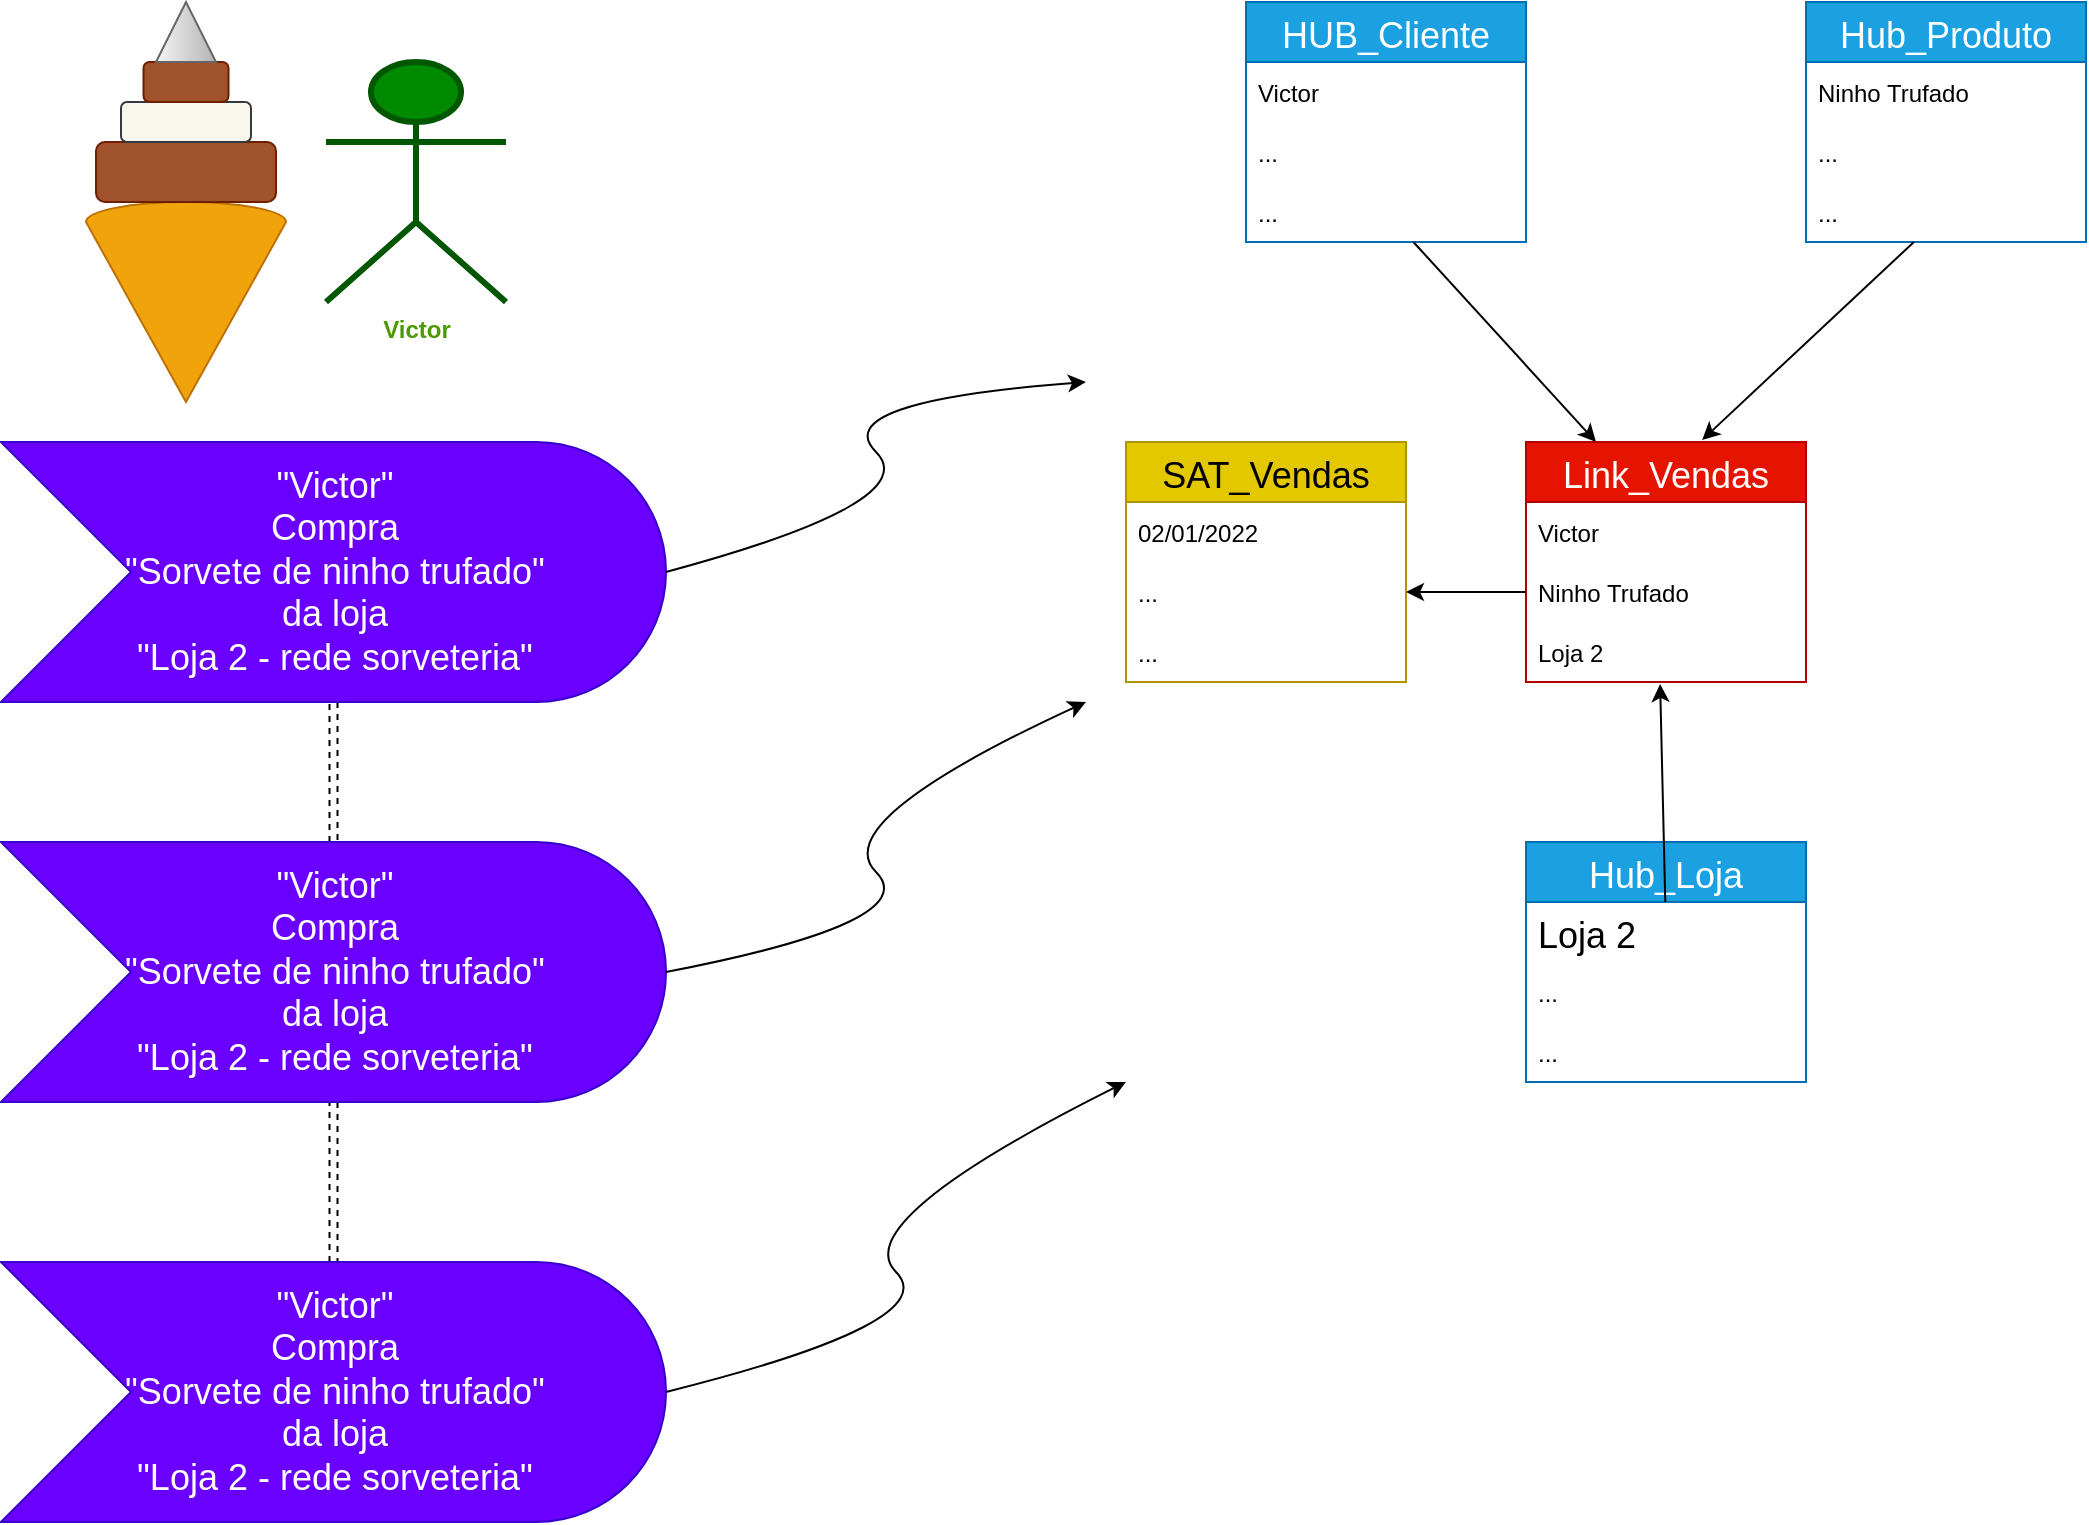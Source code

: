 ﻿<mxfile>
    <diagram id="gZ6Nepc-UxlPVykI1Cv0" name="Página-1">
        <mxGraphModel dx="1240" dy="437" grid="1" gridSize="10" guides="1" tooltips="1" connect="1" arrows="1" fold="1" page="1" pageScale="1" pageWidth="827" pageHeight="1169" math="0" shadow="0">
            <root>
                <mxCell id="0"/>
                <mxCell id="1" parent="0"/>
                <mxCell id="2" value="" style="verticalLabelPosition=bottom;verticalAlign=top;html=1;shape=mxgraph.basic.cone2;dx=0.5;dy=0.9;rotation=-180;fillColor=#f0a30a;fontColor=#000000;strokeColor=#BD7000;" vertex="1" parent="1">
                    <mxGeometry x="50" y="120" width="100" height="100" as="geometry"/>
                </mxCell>
                <mxCell id="3" value="" style="rounded=1;whiteSpace=wrap;html=1;fillColor=#a0522d;fontColor=#ffffff;strokeColor=#6D1F00;" vertex="1" parent="1">
                    <mxGeometry x="55" y="90" width="90" height="30" as="geometry"/>
                </mxCell>
                <mxCell id="4" value="" style="rounded=1;whiteSpace=wrap;html=1;fillColor=#f9f7ed;strokeColor=#36393d;" vertex="1" parent="1">
                    <mxGeometry x="67.5" y="70" width="65" height="20" as="geometry"/>
                </mxCell>
                <mxCell id="5" value="" style="rounded=1;whiteSpace=wrap;html=1;fillColor=#a0522d;fontColor=#ffffff;strokeColor=#6D1F00;" vertex="1" parent="1">
                    <mxGeometry x="78.75" y="50" width="42.5" height="20" as="geometry"/>
                </mxCell>
                <mxCell id="6" value="" style="triangle;whiteSpace=wrap;html=1;rotation=-90;fillColor=#f5f5f5;gradientColor=#b3b3b3;strokeColor=#666666;" vertex="1" parent="1">
                    <mxGeometry x="85" y="20" width="30" height="30" as="geometry"/>
                </mxCell>
                <mxCell id="7" style="edgeStyle=none;html=1;rounded=0;shape=link;dashed=1;" edge="1" parent="1" source="8" target="11">
                    <mxGeometry relative="1" as="geometry"/>
                </mxCell>
                <mxCell id="8" value="&quot;Victor&quot;&lt;br style=&quot;font-size: 18px;&quot;&gt;Compra&lt;br style=&quot;font-size: 18px;&quot;&gt;&quot;Sorvete de ninho trufado&quot;&lt;br style=&quot;font-size: 18px;&quot;&gt;da loja&lt;br style=&quot;font-size: 18px;&quot;&gt;&quot;Loja 2 - rede sorveteria&quot;" style="html=1;outlineConnect=0;whiteSpace=wrap;fillColor=#6a00ff;shape=mxgraph.archimate3.event;strokeColor=#3700CC;fontColor=#ffffff;fontSize=18;" vertex="1" parent="1">
                    <mxGeometry x="7.5" y="240" width="332.5" height="130" as="geometry"/>
                </mxCell>
                <mxCell id="9" value="Victor" style="shape=umlActor;verticalLabelPosition=bottom;verticalAlign=top;html=1;outlineConnect=0;fillColor=#008a00;fontColor=#4D9900;strokeColor=#005700;strokeWidth=3;fontStyle=1" vertex="1" parent="1">
                    <mxGeometry x="170" y="50" width="90" height="120" as="geometry"/>
                </mxCell>
                <mxCell id="10" style="edgeStyle=none;shape=link;rounded=0;html=1;dashed=1;" edge="1" parent="1" source="11" target="12">
                    <mxGeometry relative="1" as="geometry"/>
                </mxCell>
                <mxCell id="11" value="&quot;Victor&quot;&lt;br style=&quot;font-size: 18px;&quot;&gt;Compra&lt;br style=&quot;font-size: 18px;&quot;&gt;&quot;Sorvete de ninho trufado&quot;&lt;br style=&quot;font-size: 18px;&quot;&gt;da loja&lt;br style=&quot;font-size: 18px;&quot;&gt;&quot;Loja 2 - rede sorveteria&quot;" style="html=1;outlineConnect=0;whiteSpace=wrap;fillColor=#6a00ff;shape=mxgraph.archimate3.event;strokeColor=#3700CC;fontColor=#ffffff;fontSize=18;" vertex="1" parent="1">
                    <mxGeometry x="7.5" y="440" width="332.5" height="130" as="geometry"/>
                </mxCell>
                <mxCell id="12" value="&quot;Victor&quot;&lt;br style=&quot;font-size: 18px;&quot;&gt;Compra&lt;br style=&quot;font-size: 18px;&quot;&gt;&quot;Sorvete de ninho trufado&quot;&lt;br style=&quot;font-size: 18px;&quot;&gt;da loja&lt;br style=&quot;font-size: 18px;&quot;&gt;&quot;Loja 2 - rede sorveteria&quot;" style="html=1;outlineConnect=0;whiteSpace=wrap;fillColor=#6a00ff;shape=mxgraph.archimate3.event;strokeColor=#3700CC;fontColor=#ffffff;fontSize=18;" vertex="1" parent="1">
                    <mxGeometry x="7.5" y="650" width="332.5" height="130" as="geometry"/>
                </mxCell>
                <mxCell id="13" value="Link_Vendas" style="swimlane;fontStyle=0;childLayout=stackLayout;horizontal=1;startSize=30;horizontalStack=0;resizeParent=1;resizeParentMax=0;resizeLast=0;collapsible=1;marginBottom=0;fillColor=#e51400;fontColor=#ffffff;strokeColor=#B20000;fontSize=18;" vertex="1" parent="1">
                    <mxGeometry x="770" y="240" width="140" height="120" as="geometry"/>
                </mxCell>
                <mxCell id="14" value="Victor" style="text;strokeColor=none;fillColor=none;align=left;verticalAlign=middle;spacingLeft=4;spacingRight=4;overflow=hidden;points=[[0,0.5],[1,0.5]];portConstraint=eastwest;rotatable=0;" vertex="1" parent="13">
                    <mxGeometry y="30" width="140" height="30" as="geometry"/>
                </mxCell>
                <mxCell id="15" value="Ninho Trufado" style="text;strokeColor=none;fillColor=none;align=left;verticalAlign=middle;spacingLeft=4;spacingRight=4;overflow=hidden;points=[[0,0.5],[1,0.5]];portConstraint=eastwest;rotatable=0;" vertex="1" parent="13">
                    <mxGeometry y="60" width="140" height="30" as="geometry"/>
                </mxCell>
                <mxCell id="16" value="Loja 2" style="text;strokeColor=none;fillColor=none;align=left;verticalAlign=middle;spacingLeft=4;spacingRight=4;overflow=hidden;points=[[0,0.5],[1,0.5]];portConstraint=eastwest;rotatable=0;" vertex="1" parent="13">
                    <mxGeometry y="90" width="140" height="30" as="geometry"/>
                </mxCell>
                <mxCell id="17" value="Hub_Loja" style="swimlane;fontStyle=0;childLayout=stackLayout;horizontal=1;startSize=30;horizontalStack=0;resizeParent=1;resizeParentMax=0;resizeLast=0;collapsible=1;marginBottom=0;fillColor=#1ba1e2;fontColor=#ffffff;strokeColor=#006EAF;fontSize=18;" vertex="1" parent="1">
                    <mxGeometry x="770" y="440" width="140" height="120" as="geometry"/>
                </mxCell>
                <mxCell id="18" value="Loja 2" style="text;strokeColor=none;fillColor=none;align=left;verticalAlign=middle;spacingLeft=4;spacingRight=4;overflow=hidden;points=[[0,0.5],[1,0.5]];portConstraint=eastwest;rotatable=0;fontSize=18;" vertex="1" parent="17">
                    <mxGeometry y="30" width="140" height="30" as="geometry"/>
                </mxCell>
                <mxCell id="19" value="..." style="text;strokeColor=none;fillColor=none;align=left;verticalAlign=middle;spacingLeft=4;spacingRight=4;overflow=hidden;points=[[0,0.5],[1,0.5]];portConstraint=eastwest;rotatable=0;" vertex="1" parent="17">
                    <mxGeometry y="60" width="140" height="30" as="geometry"/>
                </mxCell>
                <mxCell id="20" value="..." style="text;strokeColor=none;fillColor=none;align=left;verticalAlign=middle;spacingLeft=4;spacingRight=4;overflow=hidden;points=[[0,0.5],[1,0.5]];portConstraint=eastwest;rotatable=0;" vertex="1" parent="17">
                    <mxGeometry y="90" width="140" height="30" as="geometry"/>
                </mxCell>
                <mxCell id="21" value="SAT_Vendas" style="swimlane;fontStyle=0;childLayout=stackLayout;horizontal=1;startSize=30;horizontalStack=0;resizeParent=1;resizeParentMax=0;resizeLast=0;collapsible=1;marginBottom=0;fillColor=#e3c800;fontColor=#000000;strokeColor=#B09500;fontSize=18;" vertex="1" parent="1">
                    <mxGeometry x="570" y="240" width="140" height="120" as="geometry"/>
                </mxCell>
                <mxCell id="22" value="02/01/2022" style="text;strokeColor=none;fillColor=none;align=left;verticalAlign=middle;spacingLeft=4;spacingRight=4;overflow=hidden;points=[[0,0.5],[1,0.5]];portConstraint=eastwest;rotatable=0;" vertex="1" parent="21">
                    <mxGeometry y="30" width="140" height="30" as="geometry"/>
                </mxCell>
                <mxCell id="23" value="..." style="text;strokeColor=none;fillColor=none;align=left;verticalAlign=middle;spacingLeft=4;spacingRight=4;overflow=hidden;points=[[0,0.5],[1,0.5]];portConstraint=eastwest;rotatable=0;" vertex="1" parent="21">
                    <mxGeometry y="60" width="140" height="30" as="geometry"/>
                </mxCell>
                <mxCell id="24" value="..." style="text;strokeColor=none;fillColor=none;align=left;verticalAlign=middle;spacingLeft=4;spacingRight=4;overflow=hidden;points=[[0,0.5],[1,0.5]];portConstraint=eastwest;rotatable=0;" vertex="1" parent="21">
                    <mxGeometry y="90" width="140" height="30" as="geometry"/>
                </mxCell>
                <mxCell id="25" value="HUB_Cliente" style="swimlane;fontStyle=0;childLayout=stackLayout;horizontal=1;startSize=30;horizontalStack=0;resizeParent=1;resizeParentMax=0;resizeLast=0;collapsible=1;marginBottom=0;fillColor=#1ba1e2;fontColor=#ffffff;strokeColor=#006EAF;fontSize=18;" vertex="1" parent="1">
                    <mxGeometry x="630" y="20" width="140" height="120" as="geometry"/>
                </mxCell>
                <mxCell id="26" value="Victor" style="text;strokeColor=none;fillColor=none;align=left;verticalAlign=middle;spacingLeft=4;spacingRight=4;overflow=hidden;points=[[0,0.5],[1,0.5]];portConstraint=eastwest;rotatable=0;" vertex="1" parent="25">
                    <mxGeometry y="30" width="140" height="30" as="geometry"/>
                </mxCell>
                <mxCell id="27" value="..." style="text;strokeColor=none;fillColor=none;align=left;verticalAlign=middle;spacingLeft=4;spacingRight=4;overflow=hidden;points=[[0,0.5],[1,0.5]];portConstraint=eastwest;rotatable=0;" vertex="1" parent="25">
                    <mxGeometry y="60" width="140" height="30" as="geometry"/>
                </mxCell>
                <mxCell id="28" value="..." style="text;strokeColor=none;fillColor=none;align=left;verticalAlign=middle;spacingLeft=4;spacingRight=4;overflow=hidden;points=[[0,0.5],[1,0.5]];portConstraint=eastwest;rotatable=0;" vertex="1" parent="25">
                    <mxGeometry y="90" width="140" height="30" as="geometry"/>
                </mxCell>
                <mxCell id="29" value="Hub_Produto" style="swimlane;fontStyle=0;childLayout=stackLayout;horizontal=1;startSize=30;horizontalStack=0;resizeParent=1;resizeParentMax=0;resizeLast=0;collapsible=1;marginBottom=0;fillColor=#1ba1e2;fontColor=#ffffff;strokeColor=#006EAF;fontSize=18;" vertex="1" parent="1">
                    <mxGeometry x="910" y="20" width="140" height="120" as="geometry"/>
                </mxCell>
                <mxCell id="30" value="Ninho Trufado" style="text;strokeColor=none;fillColor=none;align=left;verticalAlign=middle;spacingLeft=4;spacingRight=4;overflow=hidden;points=[[0,0.5],[1,0.5]];portConstraint=eastwest;rotatable=0;" vertex="1" parent="29">
                    <mxGeometry y="30" width="140" height="30" as="geometry"/>
                </mxCell>
                <mxCell id="31" value="..." style="text;strokeColor=none;fillColor=none;align=left;verticalAlign=middle;spacingLeft=4;spacingRight=4;overflow=hidden;points=[[0,0.5],[1,0.5]];portConstraint=eastwest;rotatable=0;" vertex="1" parent="29">
                    <mxGeometry y="60" width="140" height="30" as="geometry"/>
                </mxCell>
                <mxCell id="32" value="..." style="text;strokeColor=none;fillColor=none;align=left;verticalAlign=middle;spacingLeft=4;spacingRight=4;overflow=hidden;points=[[0,0.5],[1,0.5]];portConstraint=eastwest;rotatable=0;" vertex="1" parent="29">
                    <mxGeometry y="90" width="140" height="30" as="geometry"/>
                </mxCell>
                <mxCell id="33" style="edgeStyle=none;rounded=0;html=1;entryX=0.25;entryY=0;entryDx=0;entryDy=0;" edge="1" parent="1" source="28" target="13">
                    <mxGeometry relative="1" as="geometry"/>
                </mxCell>
                <mxCell id="34" style="edgeStyle=none;rounded=0;html=1;entryX=0.629;entryY=-0.008;entryDx=0;entryDy=0;entryPerimeter=0;" edge="1" parent="1" source="32" target="13">
                    <mxGeometry relative="1" as="geometry"/>
                </mxCell>
                <mxCell id="35" style="edgeStyle=none;rounded=0;html=1;entryX=1;entryY=0.5;entryDx=0;entryDy=0;" edge="1" parent="1" source="15" target="23">
                    <mxGeometry relative="1" as="geometry"/>
                </mxCell>
                <mxCell id="36" style="edgeStyle=none;rounded=0;html=1;entryX=0.479;entryY=1.033;entryDx=0;entryDy=0;entryPerimeter=0;" edge="1" parent="1" source="18" target="16">
                    <mxGeometry relative="1" as="geometry"/>
                </mxCell>
                <mxCell id="37" value="" style="curved=1;endArrow=classic;html=1;rounded=0;exitX=1;exitY=0.5;exitDx=0;exitDy=0;exitPerimeter=0;" edge="1" parent="1" source="8">
                    <mxGeometry width="50" height="50" relative="1" as="geometry">
                        <mxPoint x="420" y="270" as="sourcePoint"/>
                        <mxPoint x="550" y="210" as="targetPoint"/>
                        <Array as="points">
                            <mxPoint x="470" y="270"/>
                            <mxPoint x="420" y="220"/>
                        </Array>
                    </mxGeometry>
                </mxCell>
                <mxCell id="38" value="" style="curved=1;endArrow=classic;html=1;rounded=0;exitX=1;exitY=0.5;exitDx=0;exitDy=0;exitPerimeter=0;" edge="1" parent="1" source="11">
                    <mxGeometry width="50" height="50" relative="1" as="geometry">
                        <mxPoint x="340" y="515" as="sourcePoint"/>
                        <mxPoint x="550" y="370" as="targetPoint"/>
                        <Array as="points">
                            <mxPoint x="470" y="480"/>
                            <mxPoint x="420" y="430"/>
                        </Array>
                    </mxGeometry>
                </mxCell>
                <mxCell id="39" value="" style="curved=1;endArrow=classic;html=1;rounded=0;exitX=1;exitY=0.5;exitDx=0;exitDy=0;exitPerimeter=0;" edge="1" parent="1" source="12">
                    <mxGeometry width="50" height="50" relative="1" as="geometry">
                        <mxPoint x="350" y="715" as="sourcePoint"/>
                        <mxPoint x="570" y="560" as="targetPoint"/>
                        <Array as="points">
                            <mxPoint x="480" y="680"/>
                            <mxPoint x="430" y="630"/>
                        </Array>
                    </mxGeometry>
                </mxCell>
            </root>
        </mxGraphModel>
    </diagram>
</mxfile>